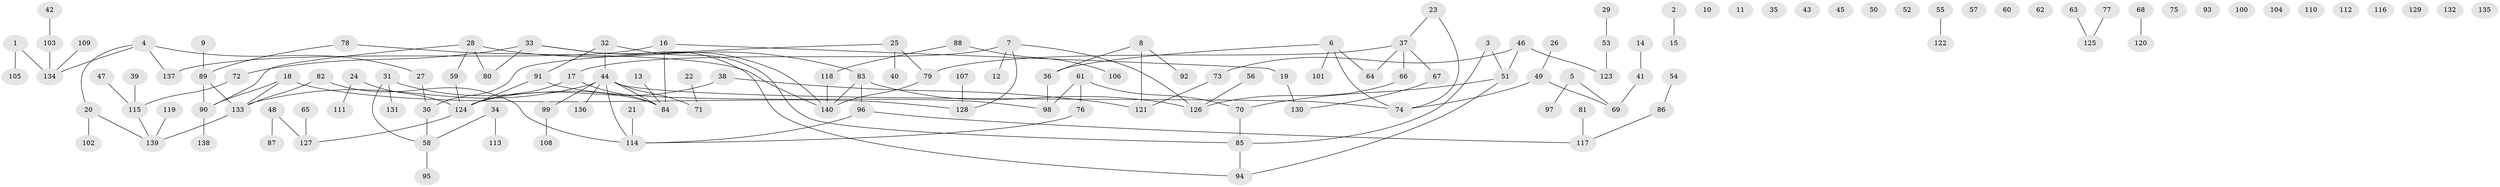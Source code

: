// Generated by graph-tools (version 1.1) at 2025/00/03/09/25 03:00:54]
// undirected, 140 vertices, 140 edges
graph export_dot {
graph [start="1"]
  node [color=gray90,style=filled];
  1;
  2;
  3;
  4;
  5;
  6;
  7;
  8;
  9;
  10;
  11;
  12;
  13;
  14;
  15;
  16;
  17;
  18;
  19;
  20;
  21;
  22;
  23;
  24;
  25;
  26;
  27;
  28;
  29;
  30;
  31;
  32;
  33;
  34;
  35;
  36;
  37;
  38;
  39;
  40;
  41;
  42;
  43;
  44;
  45;
  46;
  47;
  48;
  49;
  50;
  51;
  52;
  53;
  54;
  55;
  56;
  57;
  58;
  59;
  60;
  61;
  62;
  63;
  64;
  65;
  66;
  67;
  68;
  69;
  70;
  71;
  72;
  73;
  74;
  75;
  76;
  77;
  78;
  79;
  80;
  81;
  82;
  83;
  84;
  85;
  86;
  87;
  88;
  89;
  90;
  91;
  92;
  93;
  94;
  95;
  96;
  97;
  98;
  99;
  100;
  101;
  102;
  103;
  104;
  105;
  106;
  107;
  108;
  109;
  110;
  111;
  112;
  113;
  114;
  115;
  116;
  117;
  118;
  119;
  120;
  121;
  122;
  123;
  124;
  125;
  126;
  127;
  128;
  129;
  130;
  131;
  132;
  133;
  134;
  135;
  136;
  137;
  138;
  139;
  140;
  1 -- 105;
  1 -- 134;
  2 -- 15;
  3 -- 51;
  3 -- 85;
  4 -- 20;
  4 -- 27;
  4 -- 134;
  4 -- 137;
  5 -- 69;
  5 -- 97;
  6 -- 36;
  6 -- 64;
  6 -- 74;
  6 -- 101;
  7 -- 12;
  7 -- 17;
  7 -- 126;
  7 -- 128;
  8 -- 36;
  8 -- 92;
  8 -- 121;
  9 -- 89;
  13 -- 84;
  14 -- 41;
  16 -- 19;
  16 -- 84;
  16 -- 137;
  17 -- 84;
  17 -- 124;
  18 -- 90;
  18 -- 128;
  18 -- 133;
  19 -- 130;
  20 -- 102;
  20 -- 139;
  21 -- 114;
  22 -- 71;
  23 -- 37;
  23 -- 74;
  24 -- 111;
  24 -- 124;
  25 -- 30;
  25 -- 40;
  25 -- 79;
  26 -- 49;
  27 -- 30;
  28 -- 59;
  28 -- 80;
  28 -- 83;
  28 -- 90;
  29 -- 53;
  30 -- 58;
  31 -- 58;
  31 -- 84;
  31 -- 131;
  32 -- 44;
  32 -- 85;
  32 -- 91;
  33 -- 72;
  33 -- 80;
  33 -- 94;
  33 -- 140;
  34 -- 58;
  34 -- 113;
  36 -- 98;
  37 -- 64;
  37 -- 66;
  37 -- 67;
  37 -- 79;
  38 -- 121;
  38 -- 124;
  39 -- 115;
  41 -- 69;
  42 -- 103;
  44 -- 71;
  44 -- 74;
  44 -- 84;
  44 -- 99;
  44 -- 114;
  44 -- 133;
  44 -- 136;
  46 -- 51;
  46 -- 73;
  46 -- 123;
  47 -- 115;
  48 -- 87;
  48 -- 127;
  49 -- 69;
  49 -- 74;
  51 -- 70;
  51 -- 94;
  53 -- 123;
  54 -- 86;
  55 -- 122;
  56 -- 126;
  58 -- 95;
  59 -- 124;
  61 -- 70;
  61 -- 76;
  61 -- 98;
  63 -- 125;
  65 -- 127;
  66 -- 126;
  67 -- 130;
  68 -- 120;
  70 -- 85;
  72 -- 115;
  73 -- 121;
  76 -- 114;
  77 -- 125;
  78 -- 89;
  78 -- 140;
  79 -- 140;
  81 -- 117;
  82 -- 114;
  82 -- 133;
  83 -- 96;
  83 -- 126;
  83 -- 140;
  85 -- 94;
  86 -- 117;
  88 -- 106;
  88 -- 118;
  89 -- 90;
  89 -- 133;
  90 -- 138;
  91 -- 98;
  91 -- 124;
  96 -- 114;
  96 -- 117;
  99 -- 108;
  103 -- 134;
  107 -- 128;
  109 -- 134;
  115 -- 139;
  118 -- 140;
  119 -- 139;
  124 -- 127;
  133 -- 139;
}
